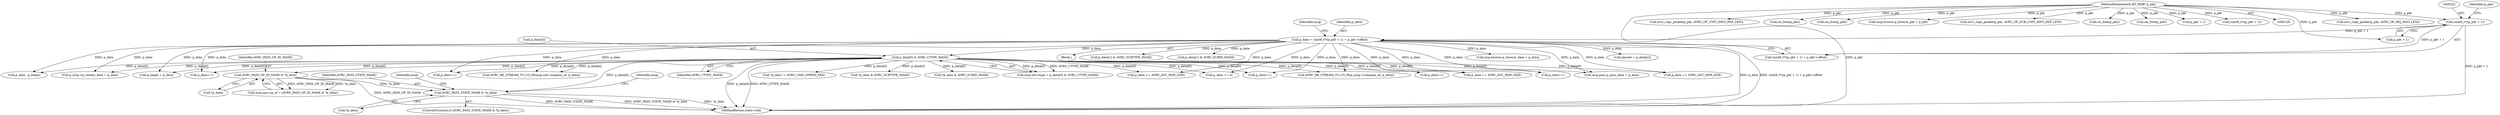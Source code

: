digraph "0_Android_830cb39cb2a0f1bf6704d264e2a5c5029c175dd7@pointer" {
"1000852" [label="(Call,AVRC_PASS_STATE_MASK & *p_data)"];
"1000847" [label="(Call,AVRC_PASS_OP_ID_MASK & *p_data)"];
"1000305" [label="(Call,p_data[0] & AVRC_CTYPE_MASK)"];
"1000218" [label="(Call,p_data = (uint8_t*)(p_pkt + 1) + p_pkt->offset)"];
"1000221" [label="(Call,(uint8_t*)(p_pkt + 1))"];
"1000132" [label="(MethodParameterIn,BT_HDR* p_pkt)"];
"1000306" [label="(Call,p_data[0])"];
"1000859" [label="(Identifier,msg)"];
"1000218" [label="(Call,p_data = (uint8_t*)(p_pkt + 1) + p_pkt->offset)"];
"1000219" [label="(Identifier,p_data)"];
"1000221" [label="(Call,(uint8_t*)(p_pkt + 1))"];
"1000478" [label="(Call,p_data += 4)"];
"1000698" [label="(Call,AVRC_BE_STREAM_TO_CO_ID(p_msg->company_id, p_data))"];
"1000849" [label="(Call,*p_data)"];
"1000871" [label="(Call,p_data++)"];
"1000254" [label="(Call,msg.browse.p_browse_data = p_data)"];
"1000851" [label="(ControlStructure,if (AVRC_PASS_STATE_MASK & *p_data))"];
"1000598" [label="(Call,p_data += AVRC_AVC_HDR_SIZE)"];
"1000349" [label="(Call,opcode = p_data[2])"];
"1000619" [label="(Call,*p_data != AVRC_CMD_OPRND_PAD)"];
"1000695" [label="(Call,p_data += AVRC_AVC_HDR_SIZE)"];
"1000973" [label="(Call,avrc_copy_packet(p_pkt, AVRC_OP_REJ_MSG_LEN))"];
"1000716" [label="(Call,p_data - p_begin)"];
"1000488" [label="(Call,*p_data & AVRC_SUBTYPE_MASK)"];
"1000838" [label="(Call,p_data += AVRC_AVC_HDR_SIZE)"];
"1000132" [label="(MethodParameterIn,BT_HDR* p_pkt)"];
"1000394" [label="(Call,avrc_copy_packet(p_pkt, AVRC_OP_UNIT_INFO_RSP_LEN))"];
"1000847" [label="(Call,AVRC_PASS_OP_ID_MASK & *p_data)"];
"1000637" [label="(Call,p_data++)"];
"1001055" [label="(Call,osi_free(p_pkt))"];
"1000867" [label="(Identifier,msg)"];
"1000911" [label="(Call,msg.pass.p_pass_data = p_data)"];
"1000296" [label="(Call,osi_free(p_pkt))"];
"1000852" [label="(Call,AVRC_PASS_STATE_MASK & *p_data)"];
"1000270" [label="(Call,msg.browse.p_browse_pkt = p_pkt)"];
"1000220" [label="(Call,(uint8_t*)(p_pkt + 1) + p_pkt->offset)"];
"1000503" [label="(Call,p_data++)"];
"1000521" [label="(Call,avrc_copy_packet(p_pkt, AVRC_OP_SUB_UNIT_INFO_RSP_LEN))"];
"1000499" [label="(Call,*p_data & AVRC_SUBID_MASK)"];
"1000880" [label="(Call,p_data++)"];
"1000853" [label="(Identifier,AVRC_PASS_STATE_MASK)"];
"1000841" [label="(Call,msg.pass.op_id = (AVRC_PASS_OP_ID_MASK & *p_data))"];
"1000299" [label="(Call,msg.hdr.ctype = p_data[0] & AVRC_CTYPE_MASK)"];
"1000703" [label="(Call,p_msg->p_vendor_data = p_data)"];
"1000854" [label="(Call,*p_data)"];
"1000133" [label="(Block,)"];
"1000332" [label="(Call,p_data[1] & AVRC_SUBTYPE_MASK)"];
"1000227" [label="(Identifier,p_pkt)"];
"1000188" [label="(Call,osi_free(p_pkt))"];
"1000344" [label="(Call,p_data[1] & AVRC_SUBID_MASK)"];
"1000223" [label="(Call,p_pkt + 1)"];
"1000196" [label="(Call,osi_free(p_pkt))"];
"1000231" [label="(Identifier,msg)"];
"1000673" [label="(Call,p_begin = p_data)"];
"1000848" [label="(Identifier,AVRC_PASS_OP_ID_MASK)"];
"1000610" [label="(Call,p_data++)"];
"1000667" [label="(Call,p_pkt + 1)"];
"1000305" [label="(Call,p_data[0] & AVRC_CTYPE_MASK)"];
"1000665" [label="(Call,(uint8_t*)(p_pkt + 1))"];
"1001057" [label="(MethodReturn,static void)"];
"1000505" [label="(Call,AVRC_BE_STREAM_TO_CO_ID(msg.unit.company_id, p_data))"];
"1000309" [label="(Identifier,AVRC_CTYPE_MASK)"];
"1000852" -> "1000851"  [label="AST: "];
"1000852" -> "1000854"  [label="CFG: "];
"1000853" -> "1000852"  [label="AST: "];
"1000854" -> "1000852"  [label="AST: "];
"1000859" -> "1000852"  [label="CFG: "];
"1000867" -> "1000852"  [label="CFG: "];
"1000852" -> "1001057"  [label="DDG: AVRC_PASS_STATE_MASK"];
"1000852" -> "1001057"  [label="DDG: AVRC_PASS_STATE_MASK & *p_data"];
"1000852" -> "1001057"  [label="DDG: *p_data"];
"1000847" -> "1000852"  [label="DDG: *p_data"];
"1000305" -> "1000852"  [label="DDG: p_data[0]"];
"1000847" -> "1000841"  [label="AST: "];
"1000847" -> "1000849"  [label="CFG: "];
"1000848" -> "1000847"  [label="AST: "];
"1000849" -> "1000847"  [label="AST: "];
"1000841" -> "1000847"  [label="CFG: "];
"1000847" -> "1001057"  [label="DDG: AVRC_PASS_OP_ID_MASK"];
"1000847" -> "1000841"  [label="DDG: AVRC_PASS_OP_ID_MASK"];
"1000847" -> "1000841"  [label="DDG: *p_data"];
"1000305" -> "1000847"  [label="DDG: p_data[0]"];
"1000305" -> "1000299"  [label="AST: "];
"1000305" -> "1000309"  [label="CFG: "];
"1000306" -> "1000305"  [label="AST: "];
"1000309" -> "1000305"  [label="AST: "];
"1000299" -> "1000305"  [label="CFG: "];
"1000305" -> "1001057"  [label="DDG: AVRC_CTYPE_MASK"];
"1000305" -> "1001057"  [label="DDG: p_data[0]"];
"1000305" -> "1000299"  [label="DDG: p_data[0]"];
"1000305" -> "1000299"  [label="DDG: AVRC_CTYPE_MASK"];
"1000218" -> "1000305"  [label="DDG: p_data"];
"1000305" -> "1000478"  [label="DDG: p_data[0]"];
"1000305" -> "1000488"  [label="DDG: p_data[0]"];
"1000305" -> "1000499"  [label="DDG: p_data[0]"];
"1000305" -> "1000503"  [label="DDG: p_data[0]"];
"1000305" -> "1000505"  [label="DDG: p_data[0]"];
"1000305" -> "1000598"  [label="DDG: p_data[0]"];
"1000305" -> "1000610"  [label="DDG: p_data[0]"];
"1000305" -> "1000619"  [label="DDG: p_data[0]"];
"1000305" -> "1000637"  [label="DDG: p_data[0]"];
"1000305" -> "1000673"  [label="DDG: p_data[0]"];
"1000305" -> "1000695"  [label="DDG: p_data[0]"];
"1000305" -> "1000698"  [label="DDG: p_data[0]"];
"1000305" -> "1000703"  [label="DDG: p_data[0]"];
"1000305" -> "1000716"  [label="DDG: p_data[0]"];
"1000305" -> "1000838"  [label="DDG: p_data[0]"];
"1000305" -> "1000871"  [label="DDG: p_data[0]"];
"1000305" -> "1000880"  [label="DDG: p_data[0]"];
"1000305" -> "1000911"  [label="DDG: p_data[0]"];
"1000218" -> "1000133"  [label="AST: "];
"1000218" -> "1000220"  [label="CFG: "];
"1000219" -> "1000218"  [label="AST: "];
"1000220" -> "1000218"  [label="AST: "];
"1000231" -> "1000218"  [label="CFG: "];
"1000218" -> "1001057"  [label="DDG: p_data"];
"1000218" -> "1001057"  [label="DDG: (uint8_t*)(p_pkt + 1) + p_pkt->offset"];
"1000221" -> "1000218"  [label="DDG: p_pkt + 1"];
"1000218" -> "1000254"  [label="DDG: p_data"];
"1000218" -> "1000332"  [label="DDG: p_data"];
"1000218" -> "1000344"  [label="DDG: p_data"];
"1000218" -> "1000349"  [label="DDG: p_data"];
"1000218" -> "1000478"  [label="DDG: p_data"];
"1000218" -> "1000503"  [label="DDG: p_data"];
"1000218" -> "1000505"  [label="DDG: p_data"];
"1000218" -> "1000598"  [label="DDG: p_data"];
"1000218" -> "1000610"  [label="DDG: p_data"];
"1000218" -> "1000637"  [label="DDG: p_data"];
"1000218" -> "1000673"  [label="DDG: p_data"];
"1000218" -> "1000695"  [label="DDG: p_data"];
"1000218" -> "1000698"  [label="DDG: p_data"];
"1000218" -> "1000703"  [label="DDG: p_data"];
"1000218" -> "1000716"  [label="DDG: p_data"];
"1000218" -> "1000838"  [label="DDG: p_data"];
"1000218" -> "1000871"  [label="DDG: p_data"];
"1000218" -> "1000880"  [label="DDG: p_data"];
"1000218" -> "1000911"  [label="DDG: p_data"];
"1000221" -> "1000220"  [label="AST: "];
"1000221" -> "1000223"  [label="CFG: "];
"1000222" -> "1000221"  [label="AST: "];
"1000223" -> "1000221"  [label="AST: "];
"1000227" -> "1000221"  [label="CFG: "];
"1000221" -> "1001057"  [label="DDG: p_pkt + 1"];
"1000221" -> "1000220"  [label="DDG: p_pkt + 1"];
"1000132" -> "1000221"  [label="DDG: p_pkt"];
"1000132" -> "1000128"  [label="AST: "];
"1000132" -> "1001057"  [label="DDG: p_pkt"];
"1000132" -> "1000188"  [label="DDG: p_pkt"];
"1000132" -> "1000196"  [label="DDG: p_pkt"];
"1000132" -> "1000223"  [label="DDG: p_pkt"];
"1000132" -> "1000270"  [label="DDG: p_pkt"];
"1000132" -> "1000296"  [label="DDG: p_pkt"];
"1000132" -> "1000394"  [label="DDG: p_pkt"];
"1000132" -> "1000521"  [label="DDG: p_pkt"];
"1000132" -> "1000665"  [label="DDG: p_pkt"];
"1000132" -> "1000667"  [label="DDG: p_pkt"];
"1000132" -> "1000973"  [label="DDG: p_pkt"];
"1000132" -> "1001055"  [label="DDG: p_pkt"];
}
